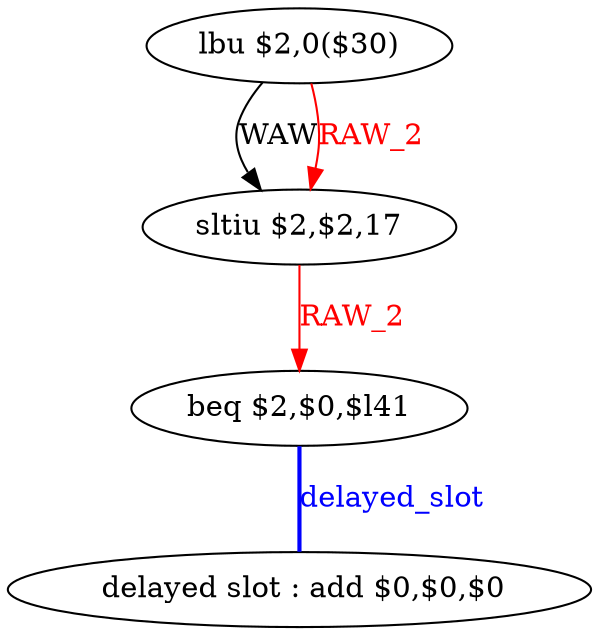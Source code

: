 digraph G1 {
node [shape = ellipse];
i3 [label = " delayed slot : add $0,$0,$0"] ;
i2 ->  i3 [style = bold, dir= none, fontcolor = blue, color = blue, label= "delayed_slot"];
i2 [label = "beq $2,$0,$l41"] ;
i0 [label = "lbu $2,0($30)"] ;
i0 ->  i1 [label= "WAW"];
i0 ->  i1 [color = red, fontcolor = red, label= "RAW_2"];
i1 [label = "sltiu $2,$2,17"] ;
i1 ->  i2 [color = red, fontcolor = red, label= "RAW_2"];
}
